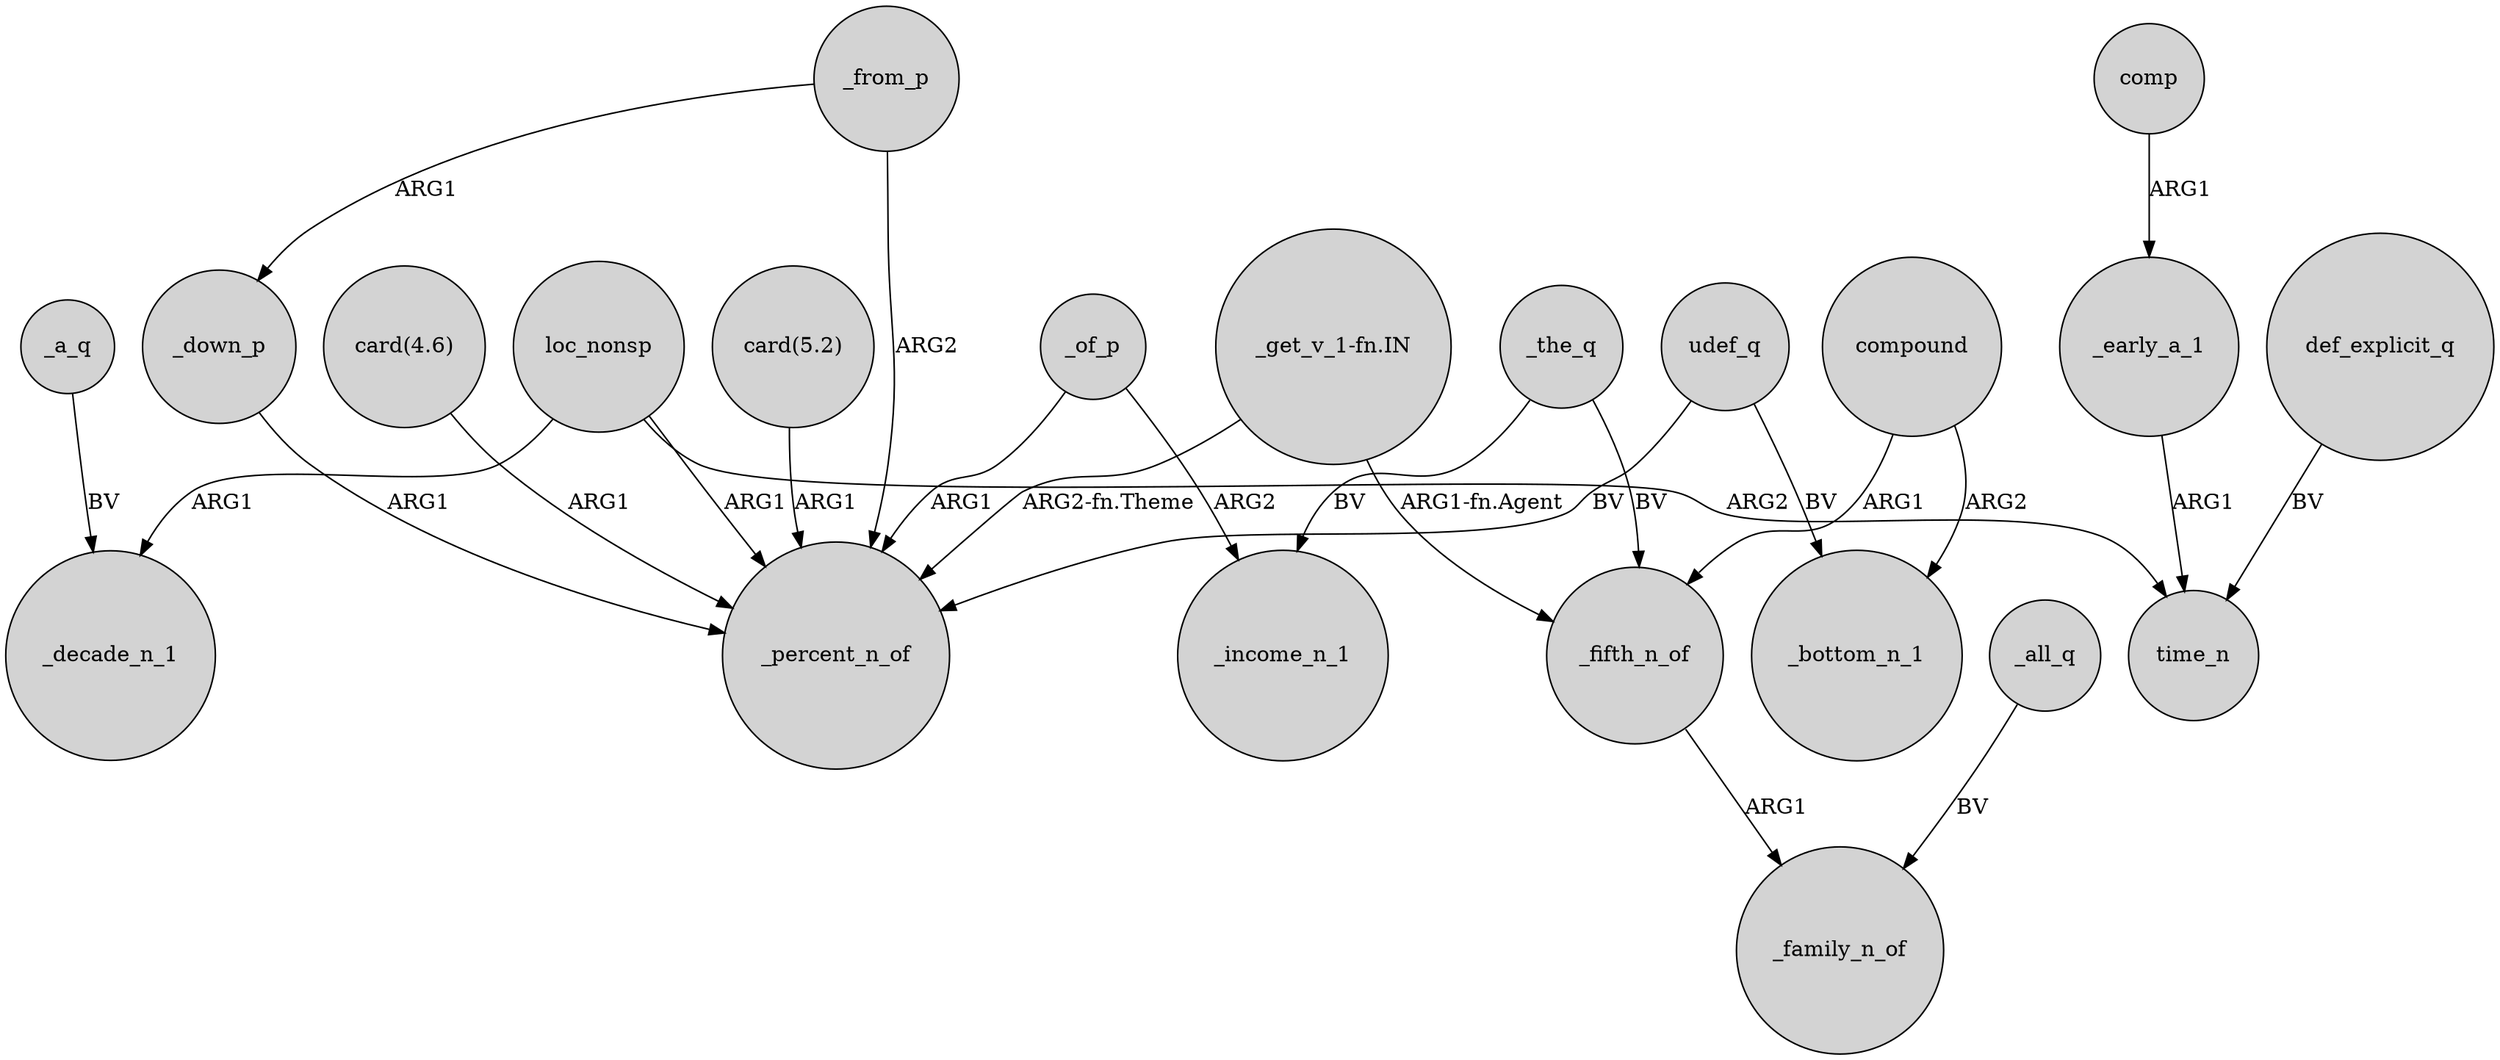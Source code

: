 digraph {
	node [shape=circle style=filled]
	loc_nonsp -> _decade_n_1 [label=ARG1]
	"card(5.2)" -> _percent_n_of [label=ARG1]
	def_explicit_q -> time_n [label=BV]
	compound -> _bottom_n_1 [label=ARG2]
	_a_q -> _decade_n_1 [label=BV]
	_from_p -> _down_p [label=ARG1]
	loc_nonsp -> _percent_n_of [label=ARG1]
	_down_p -> _percent_n_of [label=ARG1]
	loc_nonsp -> time_n [label=ARG2]
	_of_p -> _percent_n_of [label=ARG1]
	_of_p -> _income_n_1 [label=ARG2]
	_the_q -> _fifth_n_of [label=BV]
	udef_q -> _bottom_n_1 [label=BV]
	"card(4.6)" -> _percent_n_of [label=ARG1]
	_early_a_1 -> time_n [label=ARG1]
	compound -> _fifth_n_of [label=ARG1]
	_from_p -> _percent_n_of [label=ARG2]
	udef_q -> _percent_n_of [label=BV]
	_fifth_n_of -> _family_n_of [label=ARG1]
	"_get_v_1-fn.IN" -> _fifth_n_of [label="ARG1-fn.Agent"]
	_the_q -> _income_n_1 [label=BV]
	comp -> _early_a_1 [label=ARG1]
	_all_q -> _family_n_of [label=BV]
	"_get_v_1-fn.IN" -> _percent_n_of [label="ARG2-fn.Theme"]
}
